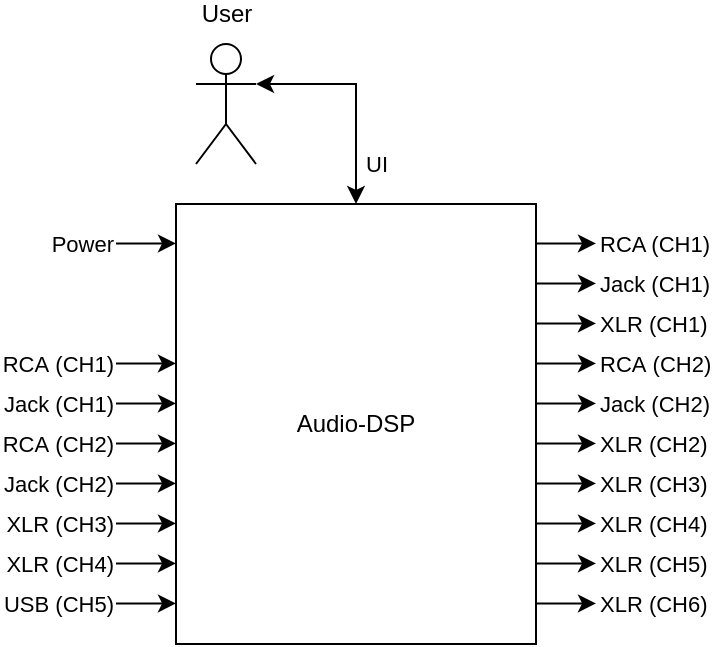 <mxfile version="14.1.8" type="device"><diagram id="p-KOq__4bYqh5Q5_Za4I" name="Pagina-1"><mxGraphModel dx="494" dy="285" grid="1" gridSize="10" guides="1" tooltips="1" connect="1" arrows="1" fold="1" page="1" pageScale="1" pageWidth="827" pageHeight="1169" math="0" shadow="0"><root><mxCell id="0"/><mxCell id="1" parent="0"/><mxCell id="lyw40cRaabzcOr0snQza-1" value="Audio-DSP" style="rounded=0;whiteSpace=wrap;html=1;" vertex="1" parent="1"><mxGeometry x="190" y="110" width="180" height="220" as="geometry"/></mxCell><mxCell id="lyw40cRaabzcOr0snQza-2" value="" style="shape=umlActor;verticalLabelPosition=bottom;verticalAlign=top;html=1;outlineConnect=0;" vertex="1" parent="1"><mxGeometry x="200" y="30" width="30" height="60" as="geometry"/></mxCell><mxCell id="lyw40cRaabzcOr0snQza-5" value="UI" style="endArrow=classic;startArrow=classic;html=1;exitX=1;exitY=0.333;exitDx=0;exitDy=0;exitPerimeter=0;entryX=0.5;entryY=0;entryDx=0;entryDy=0;rounded=0;" edge="1" parent="1" source="lyw40cRaabzcOr0snQza-2" target="lyw40cRaabzcOr0snQza-1"><mxGeometry x="0.636" y="10" width="50" height="50" relative="1" as="geometry"><mxPoint x="300" y="100" as="sourcePoint"/><mxPoint x="350" y="50" as="targetPoint"/><Array as="points"><mxPoint x="280" y="50"/></Array><mxPoint as="offset"/></mxGeometry></mxCell><mxCell id="lyw40cRaabzcOr0snQza-6" value="USB&lt;span style=&quot;text-align: left&quot;&gt;&amp;nbsp;&lt;/span&gt;&lt;span style=&quot;text-align: left&quot;&gt;(CH5)&lt;/span&gt;" style="endArrow=classic;html=1;verticalAlign=middle;labelPosition=left;verticalLabelPosition=middle;align=right;" edge="1" parent="1"><mxGeometry x="-1" width="50" height="50" relative="1" as="geometry"><mxPoint x="160" y="309.71" as="sourcePoint"/><mxPoint x="190" y="309.71" as="targetPoint"/><mxPoint as="offset"/></mxGeometry></mxCell><mxCell id="lyw40cRaabzcOr0snQza-7" value="XLR&lt;span style=&quot;text-align: left&quot;&gt;&amp;nbsp;&lt;/span&gt;&lt;span style=&quot;text-align: left&quot;&gt;(CH4)&lt;/span&gt;" style="endArrow=classic;html=1;verticalAlign=middle;labelPosition=left;verticalLabelPosition=middle;align=right;" edge="1" parent="1"><mxGeometry x="-1" width="50" height="50" relative="1" as="geometry"><mxPoint x="160" y="289.71" as="sourcePoint"/><mxPoint x="190" y="289.71" as="targetPoint"/><mxPoint as="offset"/></mxGeometry></mxCell><mxCell id="lyw40cRaabzcOr0snQza-8" value="XLR&lt;span style=&quot;text-align: left&quot;&gt;&amp;nbsp;&lt;/span&gt;&lt;span style=&quot;text-align: left&quot;&gt;(CH3)&lt;/span&gt;" style="endArrow=classic;html=1;verticalAlign=middle;labelPosition=left;verticalLabelPosition=middle;align=right;" edge="1" parent="1"><mxGeometry x="-1" width="50" height="50" relative="1" as="geometry"><mxPoint x="160" y="269.71" as="sourcePoint"/><mxPoint x="190" y="269.71" as="targetPoint"/><mxPoint as="offset"/></mxGeometry></mxCell><mxCell id="lyw40cRaabzcOr0snQza-9" value="Jack&lt;span style=&quot;text-align: left&quot;&gt;&amp;nbsp;&lt;/span&gt;&lt;span style=&quot;text-align: left&quot;&gt;(CH2)&lt;/span&gt;" style="endArrow=classic;html=1;verticalAlign=middle;labelPosition=left;verticalLabelPosition=middle;align=right;" edge="1" parent="1"><mxGeometry x="-1" width="50" height="50" relative="1" as="geometry"><mxPoint x="160" y="249.71" as="sourcePoint"/><mxPoint x="190" y="249.71" as="targetPoint"/><mxPoint as="offset"/></mxGeometry></mxCell><mxCell id="lyw40cRaabzcOr0snQza-10" value="RCA&lt;span style=&quot;text-align: left&quot;&gt;&amp;nbsp;&lt;/span&gt;&lt;span style=&quot;text-align: left&quot;&gt;(CH2)&lt;/span&gt;" style="endArrow=classic;html=1;verticalAlign=middle;labelPosition=left;verticalLabelPosition=middle;align=right;" edge="1" parent="1"><mxGeometry x="-1" width="50" height="50" relative="1" as="geometry"><mxPoint x="160" y="229.71" as="sourcePoint"/><mxPoint x="190" y="229.71" as="targetPoint"/><mxPoint as="offset"/></mxGeometry></mxCell><mxCell id="lyw40cRaabzcOr0snQza-11" value="Jack&lt;span style=&quot;text-align: left&quot;&gt;&amp;nbsp;&lt;/span&gt;&lt;span style=&quot;text-align: left&quot;&gt;(CH1)&lt;/span&gt;" style="endArrow=classic;html=1;verticalAlign=middle;labelPosition=left;verticalLabelPosition=middle;align=right;" edge="1" parent="1"><mxGeometry x="-1" width="50" height="50" relative="1" as="geometry"><mxPoint x="160" y="209.71" as="sourcePoint"/><mxPoint x="190" y="209.71" as="targetPoint"/><mxPoint as="offset"/></mxGeometry></mxCell><mxCell id="lyw40cRaabzcOr0snQza-12" value="RCA&lt;span style=&quot;text-align: left&quot;&gt;&amp;nbsp;&lt;/span&gt;&lt;span style=&quot;text-align: left&quot;&gt;(CH1)&lt;/span&gt;" style="endArrow=classic;html=1;verticalAlign=middle;labelPosition=left;verticalLabelPosition=middle;align=right;" edge="1" parent="1"><mxGeometry x="-1" width="50" height="50" relative="1" as="geometry"><mxPoint x="160" y="189.71" as="sourcePoint"/><mxPoint x="190" y="189.71" as="targetPoint"/><mxPoint as="offset"/></mxGeometry></mxCell><mxCell id="lyw40cRaabzcOr0snQza-13" value="Power" style="endArrow=classic;html=1;verticalAlign=middle;labelPosition=left;verticalLabelPosition=middle;align=right;" edge="1" parent="1"><mxGeometry x="-1" width="50" height="50" relative="1" as="geometry"><mxPoint x="160" y="129.71" as="sourcePoint"/><mxPoint x="190" y="129.71" as="targetPoint"/><mxPoint as="offset"/></mxGeometry></mxCell><mxCell id="lyw40cRaabzcOr0snQza-14" value="XLR&amp;nbsp;(CH4)" style="endArrow=classic;html=1;verticalAlign=middle;labelPosition=right;verticalLabelPosition=middle;align=left;" edge="1" parent="1"><mxGeometry x="1" width="50" height="50" relative="1" as="geometry"><mxPoint x="370" y="269.71" as="sourcePoint"/><mxPoint x="400" y="269.71" as="targetPoint"/><mxPoint as="offset"/></mxGeometry></mxCell><mxCell id="lyw40cRaabzcOr0snQza-15" value="XLR&amp;nbsp;(CH3)" style="endArrow=classic;html=1;verticalAlign=middle;labelPosition=right;verticalLabelPosition=middle;align=left;" edge="1" parent="1"><mxGeometry x="1" width="50" height="50" relative="1" as="geometry"><mxPoint x="370" y="249.71" as="sourcePoint"/><mxPoint x="400" y="249.71" as="targetPoint"/><mxPoint as="offset"/></mxGeometry></mxCell><mxCell id="lyw40cRaabzcOr0snQza-16" value="XLR&amp;nbsp;(CH2)" style="endArrow=classic;html=1;verticalAlign=middle;labelPosition=right;verticalLabelPosition=middle;align=left;" edge="1" parent="1"><mxGeometry x="1" width="50" height="50" relative="1" as="geometry"><mxPoint x="370" y="229.71" as="sourcePoint"/><mxPoint x="400" y="229.71" as="targetPoint"/><mxPoint as="offset"/></mxGeometry></mxCell><mxCell id="lyw40cRaabzcOr0snQza-17" value="Jack&amp;nbsp;(CH2)" style="endArrow=classic;html=1;verticalAlign=middle;labelPosition=right;verticalLabelPosition=middle;align=left;" edge="1" parent="1"><mxGeometry x="1" width="50" height="50" relative="1" as="geometry"><mxPoint x="370" y="209.71" as="sourcePoint"/><mxPoint x="400" y="209.71" as="targetPoint"/><mxPoint as="offset"/></mxGeometry></mxCell><mxCell id="lyw40cRaabzcOr0snQza-18" value="RCA&amp;nbsp;(CH2)" style="endArrow=classic;html=1;verticalAlign=middle;labelPosition=right;verticalLabelPosition=middle;align=left;" edge="1" parent="1"><mxGeometry x="1" width="50" height="50" relative="1" as="geometry"><mxPoint x="370" y="189.71" as="sourcePoint"/><mxPoint x="400" y="189.71" as="targetPoint"/><mxPoint as="offset"/></mxGeometry></mxCell><mxCell id="lyw40cRaabzcOr0snQza-19" value="XLR&amp;nbsp;(CH1)" style="endArrow=classic;html=1;verticalAlign=middle;labelPosition=right;verticalLabelPosition=middle;align=left;" edge="1" parent="1"><mxGeometry x="1" width="50" height="50" relative="1" as="geometry"><mxPoint x="370" y="169.71" as="sourcePoint"/><mxPoint x="400" y="169.71" as="targetPoint"/><mxPoint as="offset"/></mxGeometry></mxCell><mxCell id="lyw40cRaabzcOr0snQza-20" value="Jack&amp;nbsp;(CH1)" style="endArrow=classic;html=1;verticalAlign=middle;labelPosition=right;verticalLabelPosition=middle;align=left;" edge="1" parent="1"><mxGeometry x="1" width="50" height="50" relative="1" as="geometry"><mxPoint x="370" y="149.71" as="sourcePoint"/><mxPoint x="400" y="149.71" as="targetPoint"/><mxPoint as="offset"/></mxGeometry></mxCell><mxCell id="lyw40cRaabzcOr0snQza-21" value="RCA (CH1)" style="endArrow=classic;html=1;verticalAlign=middle;labelPosition=right;verticalLabelPosition=middle;align=left;" edge="1" parent="1"><mxGeometry x="1" width="50" height="50" relative="1" as="geometry"><mxPoint x="370" y="129.71" as="sourcePoint"/><mxPoint x="400" y="129.71" as="targetPoint"/><mxPoint as="offset"/></mxGeometry></mxCell><mxCell id="lyw40cRaabzcOr0snQza-22" value="XLR&amp;nbsp;(CH6)" style="endArrow=classic;html=1;verticalAlign=middle;labelPosition=right;verticalLabelPosition=middle;align=left;" edge="1" parent="1"><mxGeometry x="1" width="50" height="50" relative="1" as="geometry"><mxPoint x="370" y="309.71" as="sourcePoint"/><mxPoint x="400" y="309.71" as="targetPoint"/><mxPoint as="offset"/></mxGeometry></mxCell><mxCell id="lyw40cRaabzcOr0snQza-23" value="XLR&amp;nbsp;(CH5)" style="endArrow=classic;html=1;verticalAlign=middle;labelPosition=right;verticalLabelPosition=middle;align=left;" edge="1" parent="1"><mxGeometry x="1" width="50" height="50" relative="1" as="geometry"><mxPoint x="370" y="289.71" as="sourcePoint"/><mxPoint x="400" y="289.71" as="targetPoint"/><mxPoint as="offset"/></mxGeometry></mxCell><mxCell id="lyw40cRaabzcOr0snQza-24" value="User" style="text;html=1;strokeColor=none;fillColor=none;align=center;verticalAlign=middle;whiteSpace=wrap;rounded=0;" vertex="1" parent="1"><mxGeometry x="197.5" y="10" width="35" height="10" as="geometry"/></mxCell></root></mxGraphModel></diagram></mxfile>